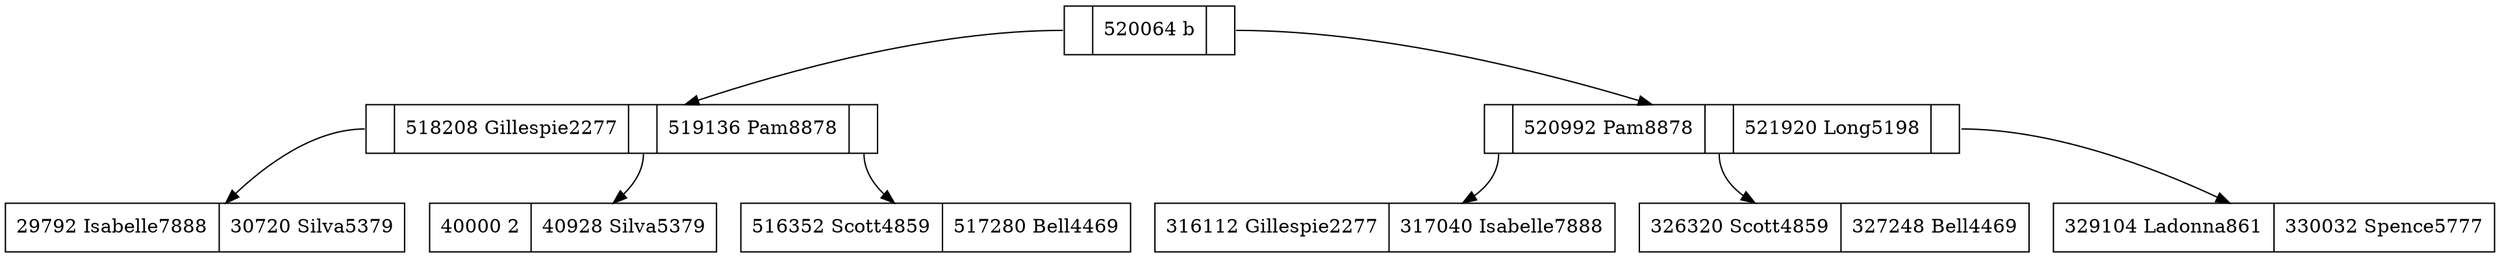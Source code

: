 digraph G {
node[shape=record]
		//Agregar Nodos Rama
R0x7f0d0007ef80[label="<C1>|520064 
 b|<C2>"];
R0x7f0d0007e840[label="<C1>|518208 
 Gillespie2277|<C2>|519136 
 Pam8878|<C3>"];
R0x7f0d00007460[label="29792 
 Isabelle7888|30720 
 Silva5379"];
R0x7f0d00009c40[label="40000 
 2|40928 
 Silva5379"];
R0x7f0d0007e100[label="516352 
 Scott4859|517280 
 Bell4469"];
R0x7f0d0007f320[label="<C1>|520992 
 Pam8878|<C2>|521920 
 Long5198|<C3>"];
R0x7f0d0004d2d0[label="316112 
 Gillespie2277|317040 
 Isabelle7888"];
R0x7f0d0004fab0[label="326320 
 Scott4859|327248 
 Bell4469"];
R0x7f0d00050590[label="329104 
 Ladonna861|330032 
 Spence5777"];
		//Agregar conexiones
R0x7f0d0007ef80:C1->R0x7f0d0007e840;
R0x7f0d0007e840:C1->R0x7f0d00007460;
R0x7f0d0007e840:C2->R0x7f0d00009c40;
R0x7f0d0007e840:C3->R0x7f0d0007e100;
R0x7f0d0007ef80:C2->R0x7f0d0007f320;
R0x7f0d0007f320:C1->R0x7f0d0004d2d0;
R0x7f0d0007f320:C2->R0x7f0d0004fab0;
R0x7f0d0007f320:C3->R0x7f0d00050590;
}